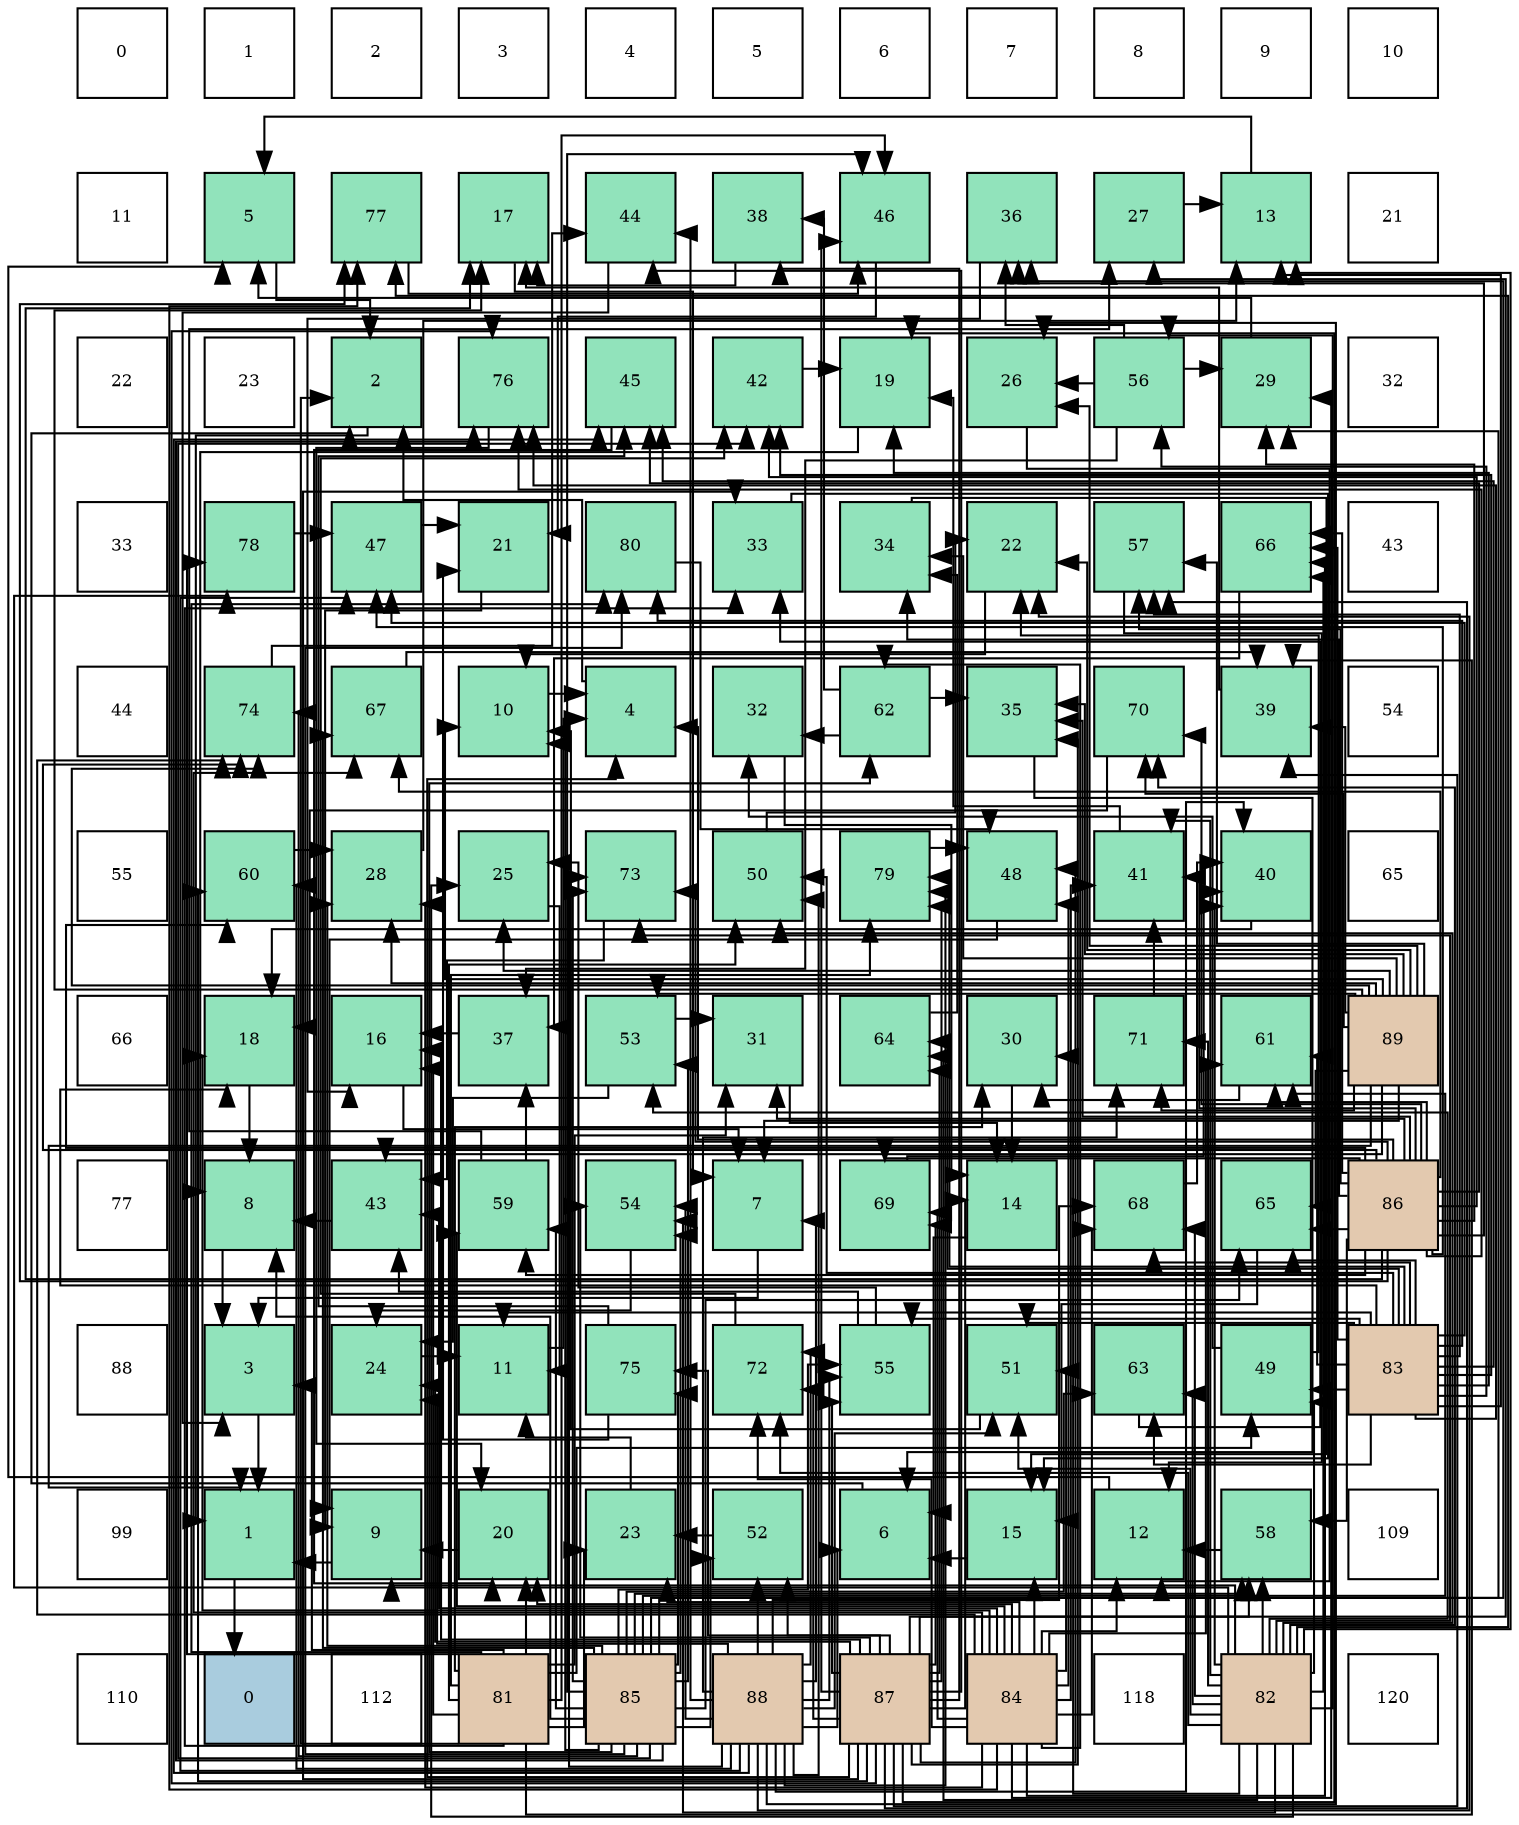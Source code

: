 digraph layout{
 rankdir=TB;
 splines=ortho;
 node [style=filled shape=square fixedsize=true width=0.6];
0[label="0", fontsize=8, fillcolor="#ffffff"];
1[label="1", fontsize=8, fillcolor="#ffffff"];
2[label="2", fontsize=8, fillcolor="#ffffff"];
3[label="3", fontsize=8, fillcolor="#ffffff"];
4[label="4", fontsize=8, fillcolor="#ffffff"];
5[label="5", fontsize=8, fillcolor="#ffffff"];
6[label="6", fontsize=8, fillcolor="#ffffff"];
7[label="7", fontsize=8, fillcolor="#ffffff"];
8[label="8", fontsize=8, fillcolor="#ffffff"];
9[label="9", fontsize=8, fillcolor="#ffffff"];
10[label="10", fontsize=8, fillcolor="#ffffff"];
11[label="11", fontsize=8, fillcolor="#ffffff"];
12[label="5", fontsize=8, fillcolor="#91e3bb"];
13[label="77", fontsize=8, fillcolor="#91e3bb"];
14[label="17", fontsize=8, fillcolor="#91e3bb"];
15[label="44", fontsize=8, fillcolor="#91e3bb"];
16[label="38", fontsize=8, fillcolor="#91e3bb"];
17[label="46", fontsize=8, fillcolor="#91e3bb"];
18[label="36", fontsize=8, fillcolor="#91e3bb"];
19[label="27", fontsize=8, fillcolor="#91e3bb"];
20[label="13", fontsize=8, fillcolor="#91e3bb"];
21[label="21", fontsize=8, fillcolor="#ffffff"];
22[label="22", fontsize=8, fillcolor="#ffffff"];
23[label="23", fontsize=8, fillcolor="#ffffff"];
24[label="2", fontsize=8, fillcolor="#91e3bb"];
25[label="76", fontsize=8, fillcolor="#91e3bb"];
26[label="45", fontsize=8, fillcolor="#91e3bb"];
27[label="42", fontsize=8, fillcolor="#91e3bb"];
28[label="19", fontsize=8, fillcolor="#91e3bb"];
29[label="26", fontsize=8, fillcolor="#91e3bb"];
30[label="56", fontsize=8, fillcolor="#91e3bb"];
31[label="29", fontsize=8, fillcolor="#91e3bb"];
32[label="32", fontsize=8, fillcolor="#ffffff"];
33[label="33", fontsize=8, fillcolor="#ffffff"];
34[label="78", fontsize=8, fillcolor="#91e3bb"];
35[label="47", fontsize=8, fillcolor="#91e3bb"];
36[label="21", fontsize=8, fillcolor="#91e3bb"];
37[label="80", fontsize=8, fillcolor="#91e3bb"];
38[label="33", fontsize=8, fillcolor="#91e3bb"];
39[label="34", fontsize=8, fillcolor="#91e3bb"];
40[label="22", fontsize=8, fillcolor="#91e3bb"];
41[label="57", fontsize=8, fillcolor="#91e3bb"];
42[label="66", fontsize=8, fillcolor="#91e3bb"];
43[label="43", fontsize=8, fillcolor="#ffffff"];
44[label="44", fontsize=8, fillcolor="#ffffff"];
45[label="74", fontsize=8, fillcolor="#91e3bb"];
46[label="67", fontsize=8, fillcolor="#91e3bb"];
47[label="10", fontsize=8, fillcolor="#91e3bb"];
48[label="4", fontsize=8, fillcolor="#91e3bb"];
49[label="32", fontsize=8, fillcolor="#91e3bb"];
50[label="62", fontsize=8, fillcolor="#91e3bb"];
51[label="35", fontsize=8, fillcolor="#91e3bb"];
52[label="70", fontsize=8, fillcolor="#91e3bb"];
53[label="39", fontsize=8, fillcolor="#91e3bb"];
54[label="54", fontsize=8, fillcolor="#ffffff"];
55[label="55", fontsize=8, fillcolor="#ffffff"];
56[label="60", fontsize=8, fillcolor="#91e3bb"];
57[label="28", fontsize=8, fillcolor="#91e3bb"];
58[label="25", fontsize=8, fillcolor="#91e3bb"];
59[label="73", fontsize=8, fillcolor="#91e3bb"];
60[label="50", fontsize=8, fillcolor="#91e3bb"];
61[label="79", fontsize=8, fillcolor="#91e3bb"];
62[label="48", fontsize=8, fillcolor="#91e3bb"];
63[label="41", fontsize=8, fillcolor="#91e3bb"];
64[label="40", fontsize=8, fillcolor="#91e3bb"];
65[label="65", fontsize=8, fillcolor="#ffffff"];
66[label="66", fontsize=8, fillcolor="#ffffff"];
67[label="18", fontsize=8, fillcolor="#91e3bb"];
68[label="16", fontsize=8, fillcolor="#91e3bb"];
69[label="37", fontsize=8, fillcolor="#91e3bb"];
70[label="53", fontsize=8, fillcolor="#91e3bb"];
71[label="31", fontsize=8, fillcolor="#91e3bb"];
72[label="64", fontsize=8, fillcolor="#91e3bb"];
73[label="30", fontsize=8, fillcolor="#91e3bb"];
74[label="71", fontsize=8, fillcolor="#91e3bb"];
75[label="61", fontsize=8, fillcolor="#91e3bb"];
76[label="89", fontsize=8, fillcolor="#e3c9af"];
77[label="77", fontsize=8, fillcolor="#ffffff"];
78[label="8", fontsize=8, fillcolor="#91e3bb"];
79[label="43", fontsize=8, fillcolor="#91e3bb"];
80[label="59", fontsize=8, fillcolor="#91e3bb"];
81[label="54", fontsize=8, fillcolor="#91e3bb"];
82[label="7", fontsize=8, fillcolor="#91e3bb"];
83[label="69", fontsize=8, fillcolor="#91e3bb"];
84[label="14", fontsize=8, fillcolor="#91e3bb"];
85[label="68", fontsize=8, fillcolor="#91e3bb"];
86[label="65", fontsize=8, fillcolor="#91e3bb"];
87[label="86", fontsize=8, fillcolor="#e3c9af"];
88[label="88", fontsize=8, fillcolor="#ffffff"];
89[label="3", fontsize=8, fillcolor="#91e3bb"];
90[label="24", fontsize=8, fillcolor="#91e3bb"];
91[label="11", fontsize=8, fillcolor="#91e3bb"];
92[label="75", fontsize=8, fillcolor="#91e3bb"];
93[label="72", fontsize=8, fillcolor="#91e3bb"];
94[label="55", fontsize=8, fillcolor="#91e3bb"];
95[label="51", fontsize=8, fillcolor="#91e3bb"];
96[label="63", fontsize=8, fillcolor="#91e3bb"];
97[label="49", fontsize=8, fillcolor="#91e3bb"];
98[label="83", fontsize=8, fillcolor="#e3c9af"];
99[label="99", fontsize=8, fillcolor="#ffffff"];
100[label="1", fontsize=8, fillcolor="#91e3bb"];
101[label="9", fontsize=8, fillcolor="#91e3bb"];
102[label="20", fontsize=8, fillcolor="#91e3bb"];
103[label="23", fontsize=8, fillcolor="#91e3bb"];
104[label="52", fontsize=8, fillcolor="#91e3bb"];
105[label="6", fontsize=8, fillcolor="#91e3bb"];
106[label="15", fontsize=8, fillcolor="#91e3bb"];
107[label="12", fontsize=8, fillcolor="#91e3bb"];
108[label="58", fontsize=8, fillcolor="#91e3bb"];
109[label="109", fontsize=8, fillcolor="#ffffff"];
110[label="110", fontsize=8, fillcolor="#ffffff"];
111[label="0", fontsize=8, fillcolor="#a9ccde"];
112[label="112", fontsize=8, fillcolor="#ffffff"];
113[label="81", fontsize=8, fillcolor="#e3c9af"];
114[label="85", fontsize=8, fillcolor="#e3c9af"];
115[label="88", fontsize=8, fillcolor="#e3c9af"];
116[label="87", fontsize=8, fillcolor="#e3c9af"];
117[label="84", fontsize=8, fillcolor="#e3c9af"];
118[label="118", fontsize=8, fillcolor="#ffffff"];
119[label="82", fontsize=8, fillcolor="#e3c9af"];
120[label="120", fontsize=8, fillcolor="#ffffff"];
edge [constraint=false, style=vis];100 -> 111;
24 -> 100;
89 -> 100;
48 -> 24;
12 -> 24;
105 -> 24;
82 -> 89;
78 -> 89;
101 -> 100;
47 -> 48;
91 -> 48;
107 -> 12;
20 -> 12;
84 -> 105;
106 -> 105;
68 -> 82;
14 -> 82;
67 -> 78;
28 -> 78;
102 -> 101;
36 -> 101;
40 -> 47;
103 -> 91;
90 -> 91;
58 -> 91;
29 -> 107;
19 -> 20;
57 -> 20;
31 -> 12;
73 -> 84;
71 -> 84;
49 -> 84;
38 -> 106;
39 -> 106;
51 -> 105;
18 -> 68;
69 -> 68;
16 -> 14;
53 -> 14;
64 -> 67;
63 -> 28;
27 -> 28;
79 -> 78;
15 -> 89;
26 -> 102;
17 -> 36;
35 -> 36;
62 -> 101;
97 -> 40;
97 -> 49;
60 -> 40;
95 -> 47;
104 -> 103;
70 -> 90;
70 -> 71;
81 -> 90;
94 -> 58;
94 -> 79;
30 -> 29;
30 -> 31;
30 -> 18;
30 -> 69;
41 -> 107;
108 -> 107;
80 -> 19;
80 -> 69;
56 -> 57;
75 -> 73;
50 -> 49;
50 -> 51;
50 -> 16;
96 -> 38;
72 -> 39;
86 -> 106;
42 -> 69;
46 -> 53;
85 -> 64;
83 -> 64;
52 -> 67;
74 -> 63;
93 -> 27;
59 -> 79;
45 -> 15;
92 -> 36;
92 -> 26;
25 -> 102;
13 -> 17;
34 -> 35;
61 -> 62;
37 -> 62;
113 -> 24;
113 -> 89;
113 -> 68;
113 -> 102;
113 -> 103;
113 -> 73;
113 -> 71;
113 -> 38;
113 -> 53;
113 -> 17;
113 -> 97;
113 -> 60;
113 -> 34;
113 -> 61;
113 -> 37;
119 -> 101;
119 -> 20;
119 -> 58;
119 -> 73;
119 -> 64;
119 -> 63;
119 -> 97;
119 -> 60;
119 -> 95;
119 -> 70;
119 -> 81;
119 -> 30;
119 -> 108;
119 -> 96;
119 -> 72;
119 -> 42;
119 -> 85;
119 -> 52;
119 -> 74;
119 -> 93;
119 -> 59;
119 -> 13;
119 -> 34;
98 -> 91;
98 -> 20;
98 -> 67;
98 -> 28;
98 -> 27;
98 -> 26;
98 -> 35;
98 -> 97;
98 -> 60;
98 -> 95;
98 -> 94;
98 -> 30;
98 -> 41;
98 -> 75;
98 -> 96;
98 -> 72;
98 -> 86;
98 -> 42;
98 -> 85;
98 -> 25;
98 -> 61;
98 -> 37;
117 -> 107;
117 -> 106;
117 -> 67;
117 -> 102;
117 -> 103;
117 -> 57;
117 -> 31;
117 -> 63;
117 -> 79;
117 -> 62;
117 -> 95;
117 -> 80;
117 -> 75;
117 -> 50;
117 -> 42;
117 -> 46;
117 -> 85;
117 -> 83;
117 -> 93;
117 -> 45;
117 -> 13;
114 -> 78;
114 -> 47;
114 -> 57;
114 -> 31;
114 -> 18;
114 -> 27;
114 -> 17;
114 -> 104;
114 -> 70;
114 -> 81;
114 -> 94;
114 -> 108;
114 -> 80;
114 -> 75;
114 -> 50;
114 -> 96;
114 -> 86;
114 -> 46;
114 -> 59;
114 -> 45;
114 -> 92;
114 -> 25;
114 -> 37;
87 -> 48;
87 -> 14;
87 -> 31;
87 -> 71;
87 -> 39;
87 -> 51;
87 -> 18;
87 -> 63;
87 -> 27;
87 -> 26;
87 -> 35;
87 -> 41;
87 -> 108;
87 -> 80;
87 -> 56;
87 -> 75;
87 -> 86;
87 -> 42;
87 -> 46;
87 -> 83;
87 -> 52;
87 -> 59;
87 -> 45;
87 -> 25;
87 -> 13;
116 -> 48;
116 -> 84;
116 -> 68;
116 -> 28;
116 -> 90;
116 -> 19;
116 -> 38;
116 -> 51;
116 -> 16;
116 -> 53;
116 -> 15;
116 -> 17;
116 -> 62;
116 -> 104;
116 -> 81;
116 -> 94;
116 -> 41;
116 -> 108;
116 -> 56;
116 -> 72;
116 -> 83;
116 -> 93;
116 -> 92;
116 -> 25;
116 -> 61;
115 -> 105;
115 -> 82;
115 -> 40;
115 -> 90;
115 -> 29;
115 -> 64;
115 -> 15;
115 -> 26;
115 -> 35;
115 -> 60;
115 -> 95;
115 -> 104;
115 -> 81;
115 -> 94;
115 -> 56;
115 -> 85;
115 -> 74;
115 -> 93;
115 -> 59;
115 -> 61;
76 -> 100;
76 -> 82;
76 -> 47;
76 -> 14;
76 -> 40;
76 -> 58;
76 -> 29;
76 -> 57;
76 -> 39;
76 -> 51;
76 -> 53;
76 -> 79;
76 -> 70;
76 -> 41;
76 -> 86;
76 -> 52;
76 -> 74;
76 -> 45;
edge [constraint=true, style=invis];
0 -> 11 -> 22 -> 33 -> 44 -> 55 -> 66 -> 77 -> 88 -> 99 -> 110;
1 -> 12 -> 23 -> 34 -> 45 -> 56 -> 67 -> 78 -> 89 -> 100 -> 111;
2 -> 13 -> 24 -> 35 -> 46 -> 57 -> 68 -> 79 -> 90 -> 101 -> 112;
3 -> 14 -> 25 -> 36 -> 47 -> 58 -> 69 -> 80 -> 91 -> 102 -> 113;
4 -> 15 -> 26 -> 37 -> 48 -> 59 -> 70 -> 81 -> 92 -> 103 -> 114;
5 -> 16 -> 27 -> 38 -> 49 -> 60 -> 71 -> 82 -> 93 -> 104 -> 115;
6 -> 17 -> 28 -> 39 -> 50 -> 61 -> 72 -> 83 -> 94 -> 105 -> 116;
7 -> 18 -> 29 -> 40 -> 51 -> 62 -> 73 -> 84 -> 95 -> 106 -> 117;
8 -> 19 -> 30 -> 41 -> 52 -> 63 -> 74 -> 85 -> 96 -> 107 -> 118;
9 -> 20 -> 31 -> 42 -> 53 -> 64 -> 75 -> 86 -> 97 -> 108 -> 119;
10 -> 21 -> 32 -> 43 -> 54 -> 65 -> 76 -> 87 -> 98 -> 109 -> 120;
rank = same {0 -> 1 -> 2 -> 3 -> 4 -> 5 -> 6 -> 7 -> 8 -> 9 -> 10};
rank = same {11 -> 12 -> 13 -> 14 -> 15 -> 16 -> 17 -> 18 -> 19 -> 20 -> 21};
rank = same {22 -> 23 -> 24 -> 25 -> 26 -> 27 -> 28 -> 29 -> 30 -> 31 -> 32};
rank = same {33 -> 34 -> 35 -> 36 -> 37 -> 38 -> 39 -> 40 -> 41 -> 42 -> 43};
rank = same {44 -> 45 -> 46 -> 47 -> 48 -> 49 -> 50 -> 51 -> 52 -> 53 -> 54};
rank = same {55 -> 56 -> 57 -> 58 -> 59 -> 60 -> 61 -> 62 -> 63 -> 64 -> 65};
rank = same {66 -> 67 -> 68 -> 69 -> 70 -> 71 -> 72 -> 73 -> 74 -> 75 -> 76};
rank = same {77 -> 78 -> 79 -> 80 -> 81 -> 82 -> 83 -> 84 -> 85 -> 86 -> 87};
rank = same {88 -> 89 -> 90 -> 91 -> 92 -> 93 -> 94 -> 95 -> 96 -> 97 -> 98};
rank = same {99 -> 100 -> 101 -> 102 -> 103 -> 104 -> 105 -> 106 -> 107 -> 108 -> 109};
rank = same {110 -> 111 -> 112 -> 113 -> 114 -> 115 -> 116 -> 117 -> 118 -> 119 -> 120};
}